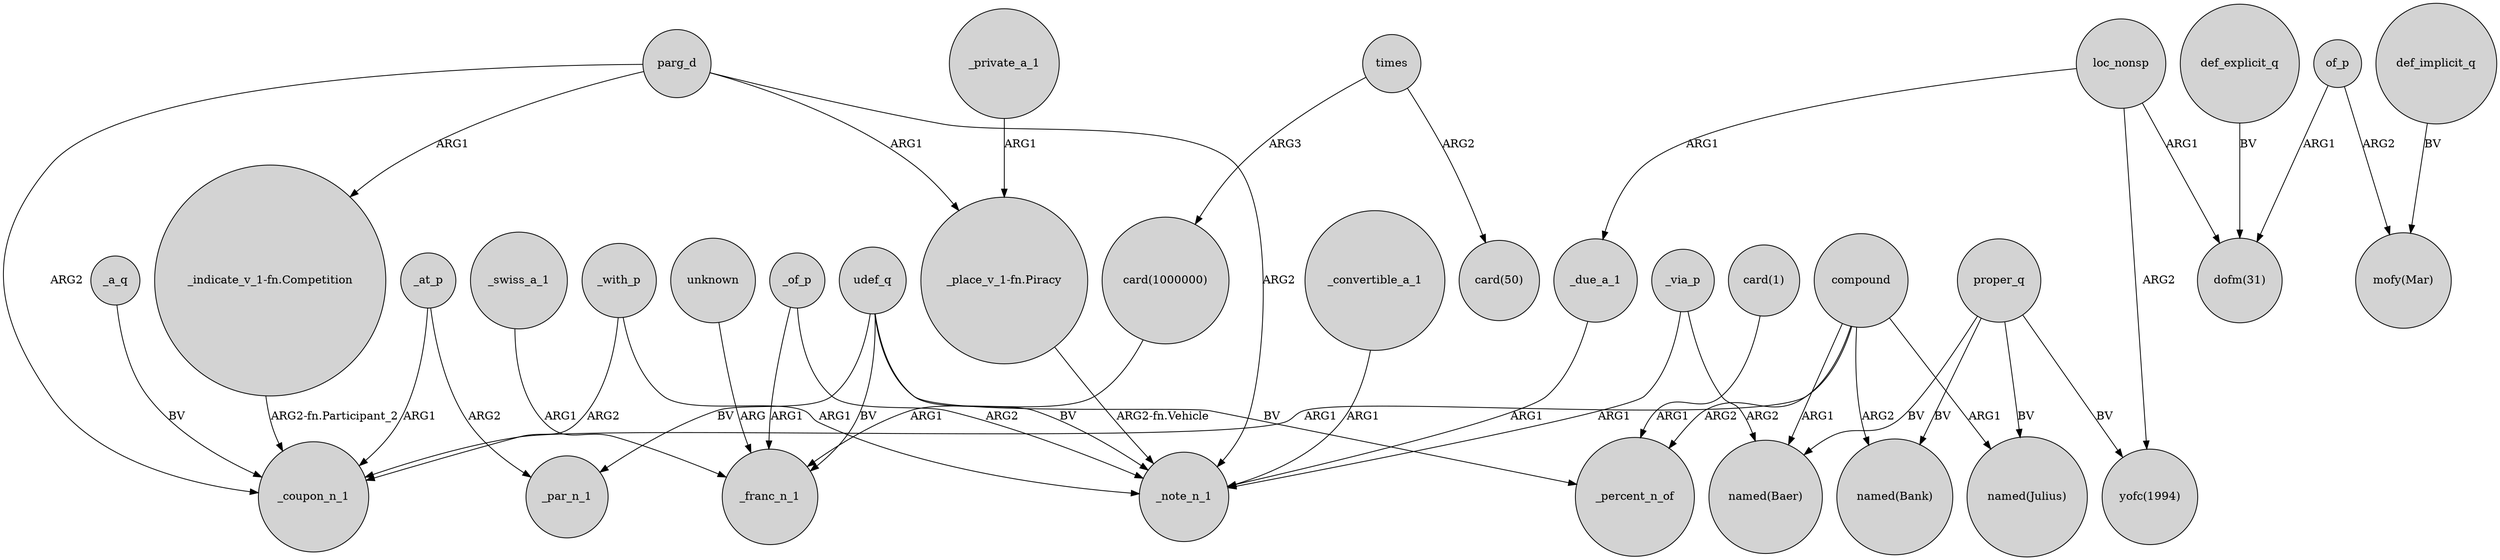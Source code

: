 digraph {
	node [shape=circle style=filled]
	compound -> _coupon_n_1 [label=ARG1]
	compound -> "named(Baer)" [label=ARG1]
	_at_p -> _par_n_1 [label=ARG2]
	of_p -> "mofy(Mar)" [label=ARG2]
	times -> "card(50)" [label=ARG2]
	def_implicit_q -> "mofy(Mar)" [label=BV]
	proper_q -> "named(Baer)" [label=BV]
	_swiss_a_1 -> _franc_n_1 [label=ARG1]
	"card(1000000)" -> _franc_n_1 [label=ARG1]
	parg_d -> "_indicate_v_1-fn.Competition" [label=ARG1]
	proper_q -> "named(Julius)" [label=BV]
	loc_nonsp -> "yofc(1994)" [label=ARG2]
	times -> "card(1000000)" [label=ARG3]
	of_p -> "dofm(31)" [label=ARG1]
	_a_q -> _coupon_n_1 [label=BV]
	parg_d -> "_place_v_1-fn.Piracy" [label=ARG1]
	parg_d -> _note_n_1 [label=ARG2]
	_via_p -> _note_n_1 [label=ARG1]
	_at_p -> _coupon_n_1 [label=ARG1]
	_via_p -> "named(Baer)" [label=ARG2]
	udef_q -> _franc_n_1 [label=BV]
	udef_q -> _percent_n_of [label=BV]
	unknown -> _franc_n_1 [label=ARG]
	compound -> "named(Julius)" [label=ARG1]
	compound -> _percent_n_of [label=ARG2]
	udef_q -> _par_n_1 [label=BV]
	_convertible_a_1 -> _note_n_1 [label=ARG1]
	udef_q -> _note_n_1 [label=BV]
	_of_p -> _franc_n_1 [label=ARG1]
	parg_d -> _coupon_n_1 [label=ARG2]
	"_place_v_1-fn.Piracy" -> _note_n_1 [label="ARG2-fn.Vehicle"]
	def_explicit_q -> "dofm(31)" [label=BV]
	_with_p -> _note_n_1 [label=ARG1]
	loc_nonsp -> _due_a_1 [label=ARG1]
	_due_a_1 -> _note_n_1 [label=ARG1]
	"card(1)" -> _percent_n_of [label=ARG1]
	compound -> "named(Bank)" [label=ARG2]
	"_indicate_v_1-fn.Competition" -> _coupon_n_1 [label="ARG2-fn.Participant_2"]
	_private_a_1 -> "_place_v_1-fn.Piracy" [label=ARG1]
	loc_nonsp -> "dofm(31)" [label=ARG1]
	_of_p -> _note_n_1 [label=ARG2]
	_with_p -> _coupon_n_1 [label=ARG2]
	proper_q -> "yofc(1994)" [label=BV]
	proper_q -> "named(Bank)" [label=BV]
}
